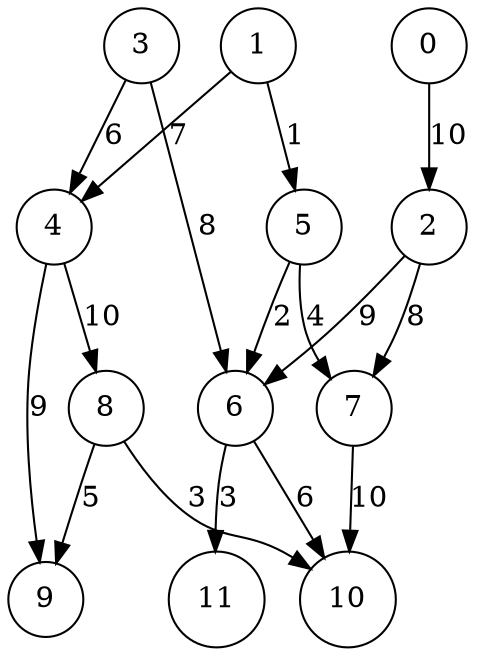 digraph G {
node[shape=circle];
"8" -> "9" [label=5];
"3" -> "4" [label=6];
"8" -> "10" [label=3];
"4" -> "9" [label=9];
"1" -> "4" [label=7];
"5" -> "7" [label=4];
"4" -> "8" [label=10];
"1" -> "5" [label=1];
"5" -> "6" [label=2];
"6" -> "11" [label=3];
"2" -> "7" [label=8];
"3" -> "6" [label=8];
"7" -> "10" [label=10];
"0" -> "2" [label=10];
"6" -> "10" [label=6];
"2" -> "6" [label=9];
}
